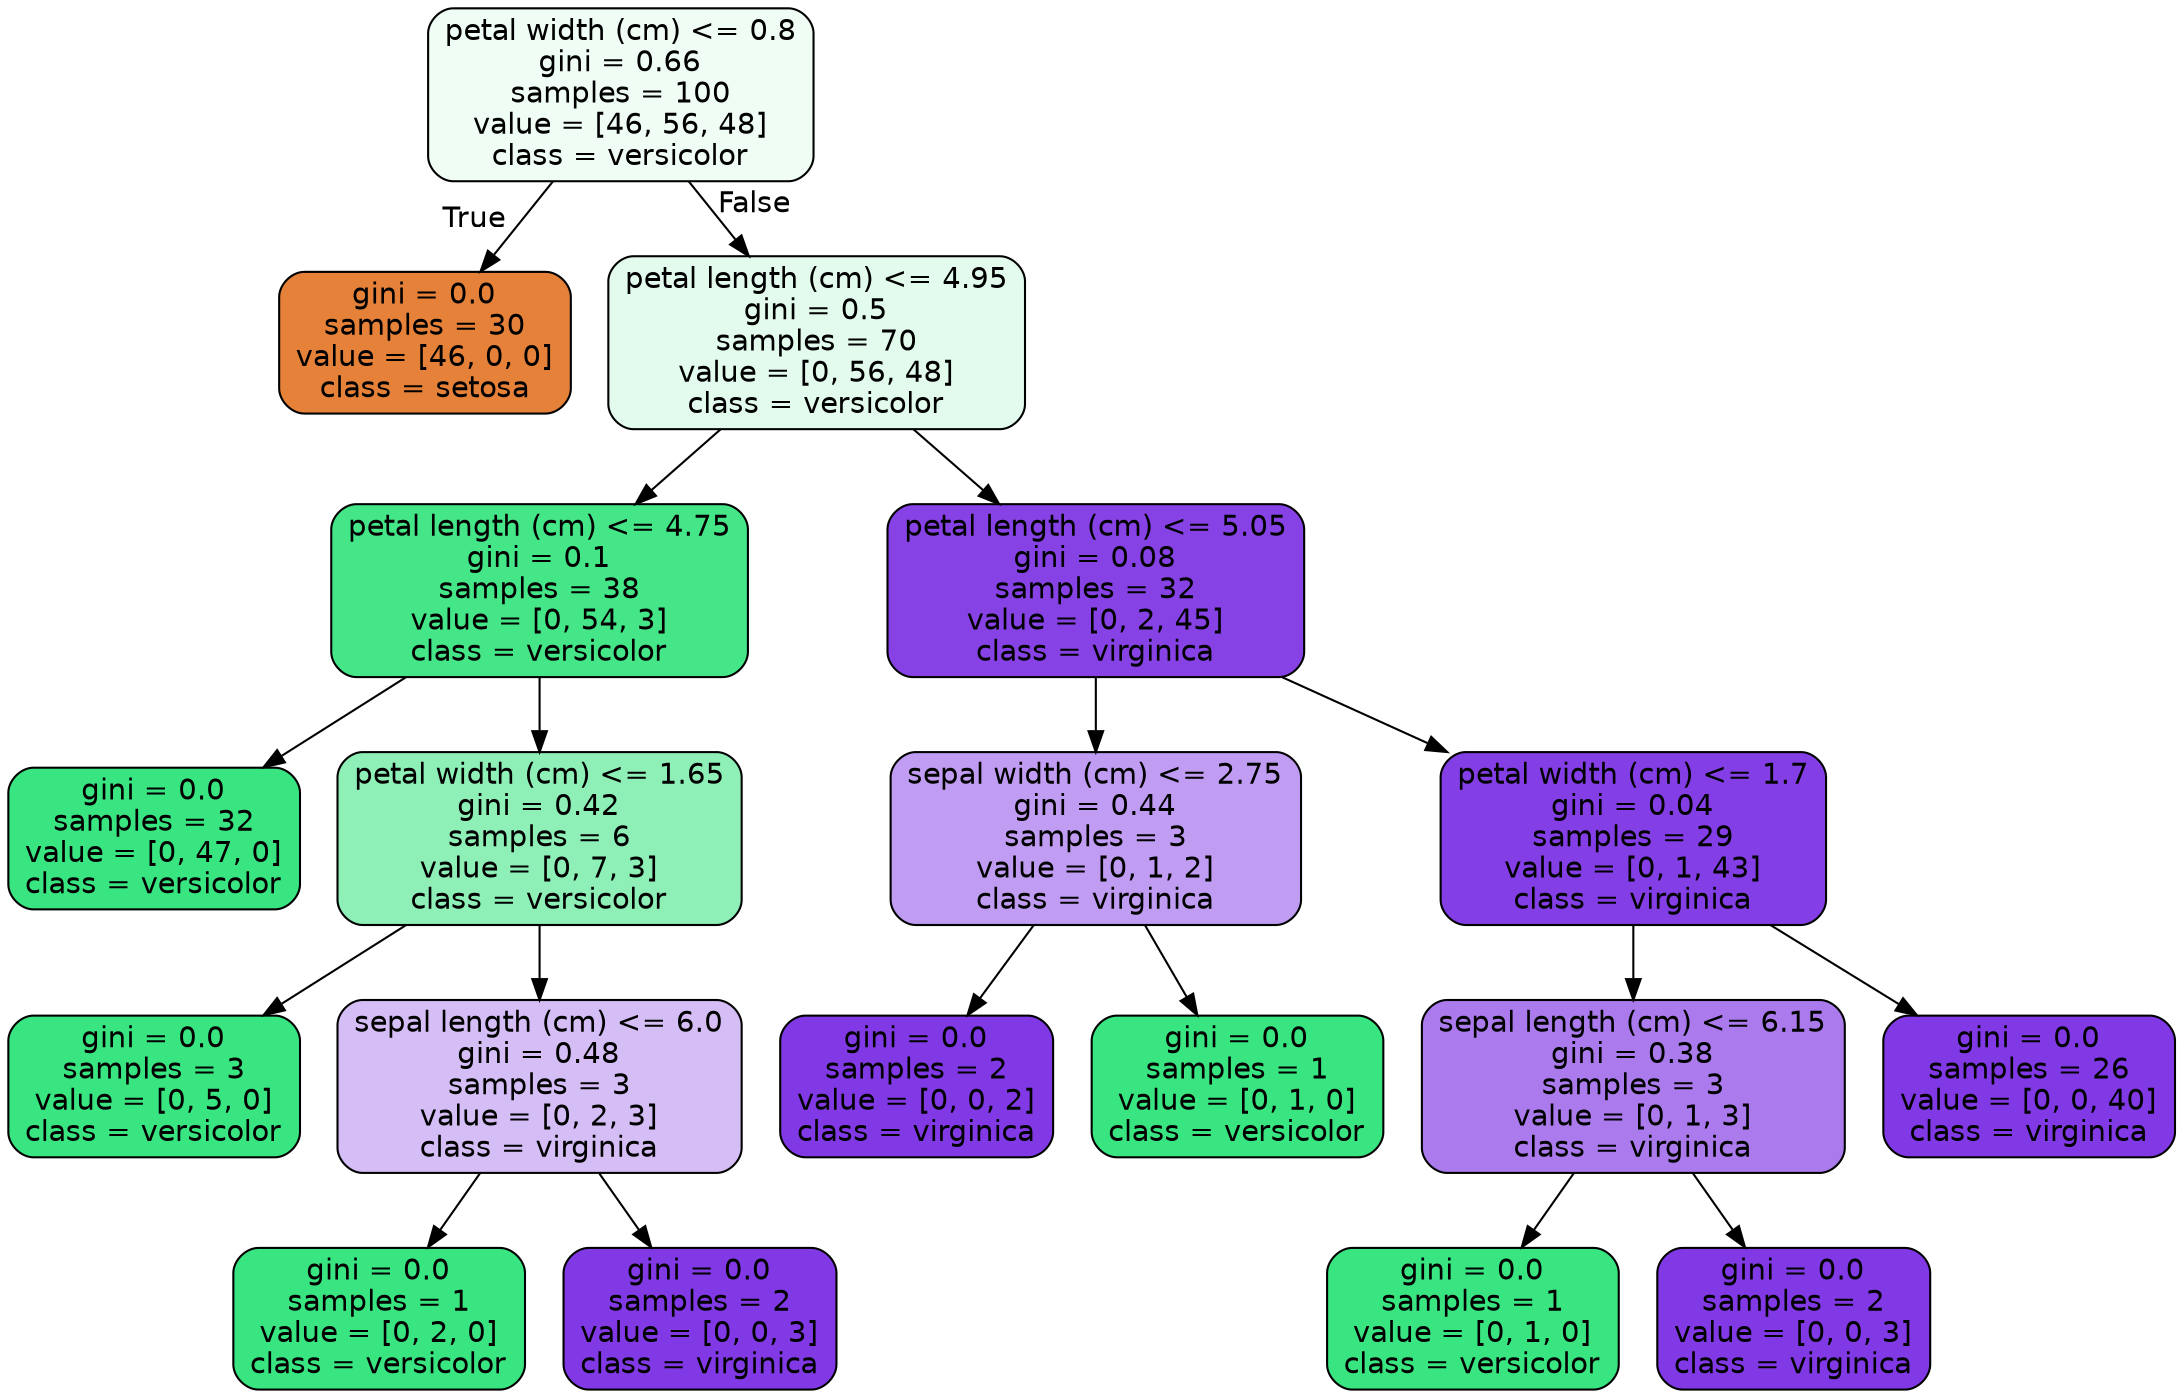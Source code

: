 digraph Tree {
node [shape=box, style="filled, rounded", color="black", fontname=helvetica] ;
edge [fontname=helvetica] ;
0 [label="petal width (cm) <= 0.8\ngini = 0.66\nsamples = 100\nvalue = [46, 56, 48]\nclass = versicolor", fillcolor="#effdf5"] ;
1 [label="gini = 0.0\nsamples = 30\nvalue = [46, 0, 0]\nclass = setosa", fillcolor="#e58139"] ;
0 -> 1 [labeldistance=2.5, labelangle=45, headlabel="True"] ;
2 [label="petal length (cm) <= 4.95\ngini = 0.5\nsamples = 70\nvalue = [0, 56, 48]\nclass = versicolor", fillcolor="#e3fbed"] ;
0 -> 2 [labeldistance=2.5, labelangle=-45, headlabel="False"] ;
3 [label="petal length (cm) <= 4.75\ngini = 0.1\nsamples = 38\nvalue = [0, 54, 3]\nclass = versicolor", fillcolor="#44e688"] ;
2 -> 3 ;
4 [label="gini = 0.0\nsamples = 32\nvalue = [0, 47, 0]\nclass = versicolor", fillcolor="#39e581"] ;
3 -> 4 ;
5 [label="petal width (cm) <= 1.65\ngini = 0.42\nsamples = 6\nvalue = [0, 7, 3]\nclass = versicolor", fillcolor="#8ef0b7"] ;
3 -> 5 ;
6 [label="gini = 0.0\nsamples = 3\nvalue = [0, 5, 0]\nclass = versicolor", fillcolor="#39e581"] ;
5 -> 6 ;
7 [label="sepal length (cm) <= 6.0\ngini = 0.48\nsamples = 3\nvalue = [0, 2, 3]\nclass = virginica", fillcolor="#d5bdf6"] ;
5 -> 7 ;
8 [label="gini = 0.0\nsamples = 1\nvalue = [0, 2, 0]\nclass = versicolor", fillcolor="#39e581"] ;
7 -> 8 ;
9 [label="gini = 0.0\nsamples = 2\nvalue = [0, 0, 3]\nclass = virginica", fillcolor="#8139e5"] ;
7 -> 9 ;
10 [label="petal length (cm) <= 5.05\ngini = 0.08\nsamples = 32\nvalue = [0, 2, 45]\nclass = virginica", fillcolor="#8742e6"] ;
2 -> 10 ;
11 [label="sepal width (cm) <= 2.75\ngini = 0.44\nsamples = 3\nvalue = [0, 1, 2]\nclass = virginica", fillcolor="#c09cf2"] ;
10 -> 11 ;
12 [label="gini = 0.0\nsamples = 2\nvalue = [0, 0, 2]\nclass = virginica", fillcolor="#8139e5"] ;
11 -> 12 ;
13 [label="gini = 0.0\nsamples = 1\nvalue = [0, 1, 0]\nclass = versicolor", fillcolor="#39e581"] ;
11 -> 13 ;
14 [label="petal width (cm) <= 1.7\ngini = 0.04\nsamples = 29\nvalue = [0, 1, 43]\nclass = virginica", fillcolor="#843ee6"] ;
10 -> 14 ;
15 [label="sepal length (cm) <= 6.15\ngini = 0.38\nsamples = 3\nvalue = [0, 1, 3]\nclass = virginica", fillcolor="#ab7bee"] ;
14 -> 15 ;
16 [label="gini = 0.0\nsamples = 1\nvalue = [0, 1, 0]\nclass = versicolor", fillcolor="#39e581"] ;
15 -> 16 ;
17 [label="gini = 0.0\nsamples = 2\nvalue = [0, 0, 3]\nclass = virginica", fillcolor="#8139e5"] ;
15 -> 17 ;
18 [label="gini = 0.0\nsamples = 26\nvalue = [0, 0, 40]\nclass = virginica", fillcolor="#8139e5"] ;
14 -> 18 ;
}